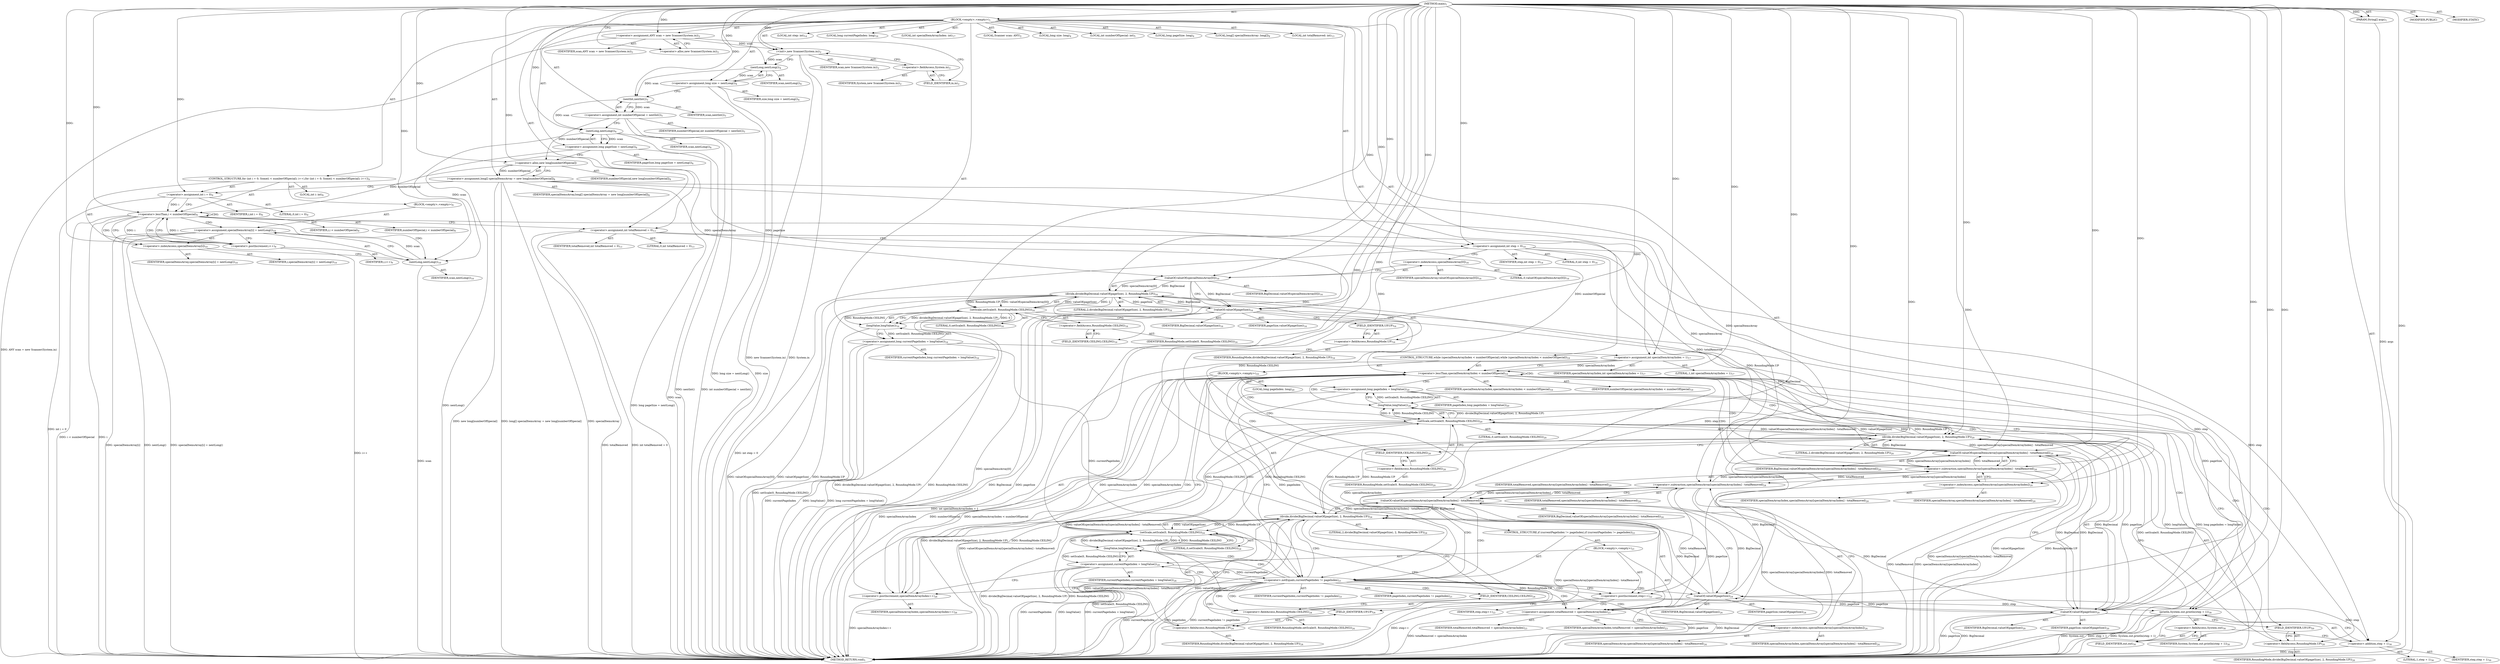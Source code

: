 digraph "main" {  
"19" [label = <(METHOD,main)<SUB>1</SUB>> ]
"20" [label = <(PARAM,String[] args)<SUB>1</SUB>> ]
"21" [label = <(BLOCK,&lt;empty&gt;,&lt;empty&gt;)<SUB>1</SUB>> ]
"4" [label = <(LOCAL,Scanner scan: ANY)<SUB>2</SUB>> ]
"22" [label = <(&lt;operator&gt;.assignment,ANY scan = new Scanner(System.in))<SUB>2</SUB>> ]
"23" [label = <(IDENTIFIER,scan,ANY scan = new Scanner(System.in))<SUB>2</SUB>> ]
"24" [label = <(&lt;operator&gt;.alloc,new Scanner(System.in))<SUB>2</SUB>> ]
"25" [label = <(&lt;init&gt;,new Scanner(System.in))<SUB>2</SUB>> ]
"3" [label = <(IDENTIFIER,scan,new Scanner(System.in))<SUB>2</SUB>> ]
"26" [label = <(&lt;operator&gt;.fieldAccess,System.in)<SUB>2</SUB>> ]
"27" [label = <(IDENTIFIER,System,new Scanner(System.in))<SUB>2</SUB>> ]
"28" [label = <(FIELD_IDENTIFIER,in,in)<SUB>2</SUB>> ]
"29" [label = <(LOCAL,long size: long)<SUB>4</SUB>> ]
"30" [label = <(&lt;operator&gt;.assignment,long size = nextLong())<SUB>4</SUB>> ]
"31" [label = <(IDENTIFIER,size,long size = nextLong())<SUB>4</SUB>> ]
"32" [label = <(nextLong,nextLong())<SUB>4</SUB>> ]
"33" [label = <(IDENTIFIER,scan,nextLong())<SUB>4</SUB>> ]
"34" [label = <(LOCAL,int numberOfSpecial: int)<SUB>5</SUB>> ]
"35" [label = <(&lt;operator&gt;.assignment,int numberOfSpecial = nextInt())<SUB>5</SUB>> ]
"36" [label = <(IDENTIFIER,numberOfSpecial,int numberOfSpecial = nextInt())<SUB>5</SUB>> ]
"37" [label = <(nextInt,nextInt())<SUB>5</SUB>> ]
"38" [label = <(IDENTIFIER,scan,nextInt())<SUB>5</SUB>> ]
"39" [label = <(LOCAL,long pageSize: long)<SUB>6</SUB>> ]
"40" [label = <(&lt;operator&gt;.assignment,long pageSize = nextLong())<SUB>6</SUB>> ]
"41" [label = <(IDENTIFIER,pageSize,long pageSize = nextLong())<SUB>6</SUB>> ]
"42" [label = <(nextLong,nextLong())<SUB>6</SUB>> ]
"43" [label = <(IDENTIFIER,scan,nextLong())<SUB>6</SUB>> ]
"44" [label = <(LOCAL,long[] specialItemsArray: long[])<SUB>8</SUB>> ]
"45" [label = <(&lt;operator&gt;.assignment,long[] specialItemsArray = new long[numberOfSpecial])<SUB>8</SUB>> ]
"46" [label = <(IDENTIFIER,specialItemsArray,long[] specialItemsArray = new long[numberOfSpecial])<SUB>8</SUB>> ]
"47" [label = <(&lt;operator&gt;.alloc,new long[numberOfSpecial])> ]
"48" [label = <(IDENTIFIER,numberOfSpecial,new long[numberOfSpecial])<SUB>8</SUB>> ]
"49" [label = <(CONTROL_STRUCTURE,for (int i = 0; Some(i &lt; numberOfSpecial); i++),for (int i = 0; Some(i &lt; numberOfSpecial); i++))<SUB>9</SUB>> ]
"50" [label = <(LOCAL,int i: int)<SUB>9</SUB>> ]
"51" [label = <(&lt;operator&gt;.assignment,int i = 0)<SUB>9</SUB>> ]
"52" [label = <(IDENTIFIER,i,int i = 0)<SUB>9</SUB>> ]
"53" [label = <(LITERAL,0,int i = 0)<SUB>9</SUB>> ]
"54" [label = <(&lt;operator&gt;.lessThan,i &lt; numberOfSpecial)<SUB>9</SUB>> ]
"55" [label = <(IDENTIFIER,i,i &lt; numberOfSpecial)<SUB>9</SUB>> ]
"56" [label = <(IDENTIFIER,numberOfSpecial,i &lt; numberOfSpecial)<SUB>9</SUB>> ]
"57" [label = <(&lt;operator&gt;.postIncrement,i++)<SUB>9</SUB>> ]
"58" [label = <(IDENTIFIER,i,i++)<SUB>9</SUB>> ]
"59" [label = <(BLOCK,&lt;empty&gt;,&lt;empty&gt;)<SUB>9</SUB>> ]
"60" [label = <(&lt;operator&gt;.assignment,specialItemsArray[i] = nextLong())<SUB>10</SUB>> ]
"61" [label = <(&lt;operator&gt;.indexAccess,specialItemsArray[i])<SUB>10</SUB>> ]
"62" [label = <(IDENTIFIER,specialItemsArray,specialItemsArray[i] = nextLong())<SUB>10</SUB>> ]
"63" [label = <(IDENTIFIER,i,specialItemsArray[i] = nextLong())<SUB>10</SUB>> ]
"64" [label = <(nextLong,nextLong())<SUB>10</SUB>> ]
"65" [label = <(IDENTIFIER,scan,nextLong())<SUB>10</SUB>> ]
"66" [label = <(LOCAL,int totalRemoved: int)<SUB>13</SUB>> ]
"67" [label = <(&lt;operator&gt;.assignment,int totalRemoved = 0)<SUB>13</SUB>> ]
"68" [label = <(IDENTIFIER,totalRemoved,int totalRemoved = 0)<SUB>13</SUB>> ]
"69" [label = <(LITERAL,0,int totalRemoved = 0)<SUB>13</SUB>> ]
"70" [label = <(LOCAL,int step: int)<SUB>14</SUB>> ]
"71" [label = <(&lt;operator&gt;.assignment,int step = 0)<SUB>14</SUB>> ]
"72" [label = <(IDENTIFIER,step,int step = 0)<SUB>14</SUB>> ]
"73" [label = <(LITERAL,0,int step = 0)<SUB>14</SUB>> ]
"74" [label = <(LOCAL,long currentPageIndex: long)<SUB>16</SUB>> ]
"75" [label = <(&lt;operator&gt;.assignment,long currentPageIndex = longValue())<SUB>16</SUB>> ]
"76" [label = <(IDENTIFIER,currentPageIndex,long currentPageIndex = longValue())<SUB>16</SUB>> ]
"77" [label = <(longValue,longValue())<SUB>16</SUB>> ]
"78" [label = <(setScale,setScale(0, RoundingMode.CEILING))<SUB>16</SUB>> ]
"79" [label = <(divide,divide(BigDecimal.valueOf(pageSize), 2, RoundingMode.UP))<SUB>16</SUB>> ]
"80" [label = <(valueOf,valueOf(specialItemsArray[0]))<SUB>16</SUB>> ]
"81" [label = <(IDENTIFIER,BigDecimal,valueOf(specialItemsArray[0]))<SUB>16</SUB>> ]
"82" [label = <(&lt;operator&gt;.indexAccess,specialItemsArray[0])<SUB>16</SUB>> ]
"83" [label = <(IDENTIFIER,specialItemsArray,valueOf(specialItemsArray[0]))<SUB>16</SUB>> ]
"84" [label = <(LITERAL,0,valueOf(specialItemsArray[0]))<SUB>16</SUB>> ]
"85" [label = <(valueOf,valueOf(pageSize))<SUB>16</SUB>> ]
"86" [label = <(IDENTIFIER,BigDecimal,valueOf(pageSize))<SUB>16</SUB>> ]
"87" [label = <(IDENTIFIER,pageSize,valueOf(pageSize))<SUB>16</SUB>> ]
"88" [label = <(LITERAL,2,divide(BigDecimal.valueOf(pageSize), 2, RoundingMode.UP))<SUB>16</SUB>> ]
"89" [label = <(&lt;operator&gt;.fieldAccess,RoundingMode.UP)<SUB>16</SUB>> ]
"90" [label = <(IDENTIFIER,RoundingMode,divide(BigDecimal.valueOf(pageSize), 2, RoundingMode.UP))<SUB>16</SUB>> ]
"91" [label = <(FIELD_IDENTIFIER,UP,UP)<SUB>16</SUB>> ]
"92" [label = <(LITERAL,0,setScale(0, RoundingMode.CEILING))<SUB>16</SUB>> ]
"93" [label = <(&lt;operator&gt;.fieldAccess,RoundingMode.CEILING)<SUB>16</SUB>> ]
"94" [label = <(IDENTIFIER,RoundingMode,setScale(0, RoundingMode.CEILING))<SUB>16</SUB>> ]
"95" [label = <(FIELD_IDENTIFIER,CEILING,CEILING)<SUB>16</SUB>> ]
"96" [label = <(LOCAL,int specialItemArrayIndex: int)<SUB>17</SUB>> ]
"97" [label = <(&lt;operator&gt;.assignment,int specialItemArrayIndex = 1)<SUB>17</SUB>> ]
"98" [label = <(IDENTIFIER,specialItemArrayIndex,int specialItemArrayIndex = 1)<SUB>17</SUB>> ]
"99" [label = <(LITERAL,1,int specialItemArrayIndex = 1)<SUB>17</SUB>> ]
"100" [label = <(CONTROL_STRUCTURE,while (specialItemArrayIndex &lt; numberOfSpecial),while (specialItemArrayIndex &lt; numberOfSpecial))<SUB>19</SUB>> ]
"101" [label = <(&lt;operator&gt;.lessThan,specialItemArrayIndex &lt; numberOfSpecial)<SUB>19</SUB>> ]
"102" [label = <(IDENTIFIER,specialItemArrayIndex,specialItemArrayIndex &lt; numberOfSpecial)<SUB>19</SUB>> ]
"103" [label = <(IDENTIFIER,numberOfSpecial,specialItemArrayIndex &lt; numberOfSpecial)<SUB>19</SUB>> ]
"104" [label = <(BLOCK,&lt;empty&gt;,&lt;empty&gt;)<SUB>19</SUB>> ]
"105" [label = <(LOCAL,long pageIndex: long)<SUB>20</SUB>> ]
"106" [label = <(&lt;operator&gt;.assignment,long pageIndex = longValue())<SUB>20</SUB>> ]
"107" [label = <(IDENTIFIER,pageIndex,long pageIndex = longValue())<SUB>20</SUB>> ]
"108" [label = <(longValue,longValue())<SUB>20</SUB>> ]
"109" [label = <(setScale,setScale(0, RoundingMode.CEILING))<SUB>20</SUB>> ]
"110" [label = <(divide,divide(BigDecimal.valueOf(pageSize), 2, RoundingMode.UP))<SUB>20</SUB>> ]
"111" [label = <(valueOf,valueOf(specialItemsArray[specialItemArrayIndex] - totalRemoved))<SUB>20</SUB>> ]
"112" [label = <(IDENTIFIER,BigDecimal,valueOf(specialItemsArray[specialItemArrayIndex] - totalRemoved))<SUB>20</SUB>> ]
"113" [label = <(&lt;operator&gt;.subtraction,specialItemsArray[specialItemArrayIndex] - totalRemoved)<SUB>20</SUB>> ]
"114" [label = <(&lt;operator&gt;.indexAccess,specialItemsArray[specialItemArrayIndex])<SUB>20</SUB>> ]
"115" [label = <(IDENTIFIER,specialItemsArray,specialItemsArray[specialItemArrayIndex] - totalRemoved)<SUB>20</SUB>> ]
"116" [label = <(IDENTIFIER,specialItemArrayIndex,specialItemsArray[specialItemArrayIndex] - totalRemoved)<SUB>20</SUB>> ]
"117" [label = <(IDENTIFIER,totalRemoved,specialItemsArray[specialItemArrayIndex] - totalRemoved)<SUB>20</SUB>> ]
"118" [label = <(valueOf,valueOf(pageSize))<SUB>20</SUB>> ]
"119" [label = <(IDENTIFIER,BigDecimal,valueOf(pageSize))<SUB>20</SUB>> ]
"120" [label = <(IDENTIFIER,pageSize,valueOf(pageSize))<SUB>20</SUB>> ]
"121" [label = <(LITERAL,2,divide(BigDecimal.valueOf(pageSize), 2, RoundingMode.UP))<SUB>20</SUB>> ]
"122" [label = <(&lt;operator&gt;.fieldAccess,RoundingMode.UP)<SUB>20</SUB>> ]
"123" [label = <(IDENTIFIER,RoundingMode,divide(BigDecimal.valueOf(pageSize), 2, RoundingMode.UP))<SUB>20</SUB>> ]
"124" [label = <(FIELD_IDENTIFIER,UP,UP)<SUB>20</SUB>> ]
"125" [label = <(LITERAL,0,setScale(0, RoundingMode.CEILING))<SUB>20</SUB>> ]
"126" [label = <(&lt;operator&gt;.fieldAccess,RoundingMode.CEILING)<SUB>20</SUB>> ]
"127" [label = <(IDENTIFIER,RoundingMode,setScale(0, RoundingMode.CEILING))<SUB>20</SUB>> ]
"128" [label = <(FIELD_IDENTIFIER,CEILING,CEILING)<SUB>20</SUB>> ]
"129" [label = <(CONTROL_STRUCTURE,if (currentPageIndex != pageIndex),if (currentPageIndex != pageIndex))<SUB>21</SUB>> ]
"130" [label = <(&lt;operator&gt;.notEquals,currentPageIndex != pageIndex)<SUB>21</SUB>> ]
"131" [label = <(IDENTIFIER,currentPageIndex,currentPageIndex != pageIndex)<SUB>21</SUB>> ]
"132" [label = <(IDENTIFIER,pageIndex,currentPageIndex != pageIndex)<SUB>21</SUB>> ]
"133" [label = <(BLOCK,&lt;empty&gt;,&lt;empty&gt;)<SUB>21</SUB>> ]
"134" [label = <(&lt;operator&gt;.postIncrement,step++)<SUB>22</SUB>> ]
"135" [label = <(IDENTIFIER,step,step++)<SUB>22</SUB>> ]
"136" [label = <(&lt;operator&gt;.assignment,totalRemoved = specialItemArrayIndex)<SUB>23</SUB>> ]
"137" [label = <(IDENTIFIER,totalRemoved,totalRemoved = specialItemArrayIndex)<SUB>23</SUB>> ]
"138" [label = <(IDENTIFIER,specialItemArrayIndex,totalRemoved = specialItemArrayIndex)<SUB>23</SUB>> ]
"139" [label = <(&lt;operator&gt;.assignment,currentPageIndex = longValue())<SUB>24</SUB>> ]
"140" [label = <(IDENTIFIER,currentPageIndex,currentPageIndex = longValue())<SUB>24</SUB>> ]
"141" [label = <(longValue,longValue())<SUB>24</SUB>> ]
"142" [label = <(setScale,setScale(0, RoundingMode.CEILING))<SUB>24</SUB>> ]
"143" [label = <(divide,divide(BigDecimal.valueOf(pageSize), 2, RoundingMode.UP))<SUB>24</SUB>> ]
"144" [label = <(valueOf,valueOf(specialItemsArray[specialItemArrayIndex] - totalRemoved))<SUB>24</SUB>> ]
"145" [label = <(IDENTIFIER,BigDecimal,valueOf(specialItemsArray[specialItemArrayIndex] - totalRemoved))<SUB>24</SUB>> ]
"146" [label = <(&lt;operator&gt;.subtraction,specialItemsArray[specialItemArrayIndex] - totalRemoved)<SUB>24</SUB>> ]
"147" [label = <(&lt;operator&gt;.indexAccess,specialItemsArray[specialItemArrayIndex])<SUB>24</SUB>> ]
"148" [label = <(IDENTIFIER,specialItemsArray,specialItemsArray[specialItemArrayIndex] - totalRemoved)<SUB>24</SUB>> ]
"149" [label = <(IDENTIFIER,specialItemArrayIndex,specialItemsArray[specialItemArrayIndex] - totalRemoved)<SUB>24</SUB>> ]
"150" [label = <(IDENTIFIER,totalRemoved,specialItemsArray[specialItemArrayIndex] - totalRemoved)<SUB>24</SUB>> ]
"151" [label = <(valueOf,valueOf(pageSize))<SUB>24</SUB>> ]
"152" [label = <(IDENTIFIER,BigDecimal,valueOf(pageSize))<SUB>24</SUB>> ]
"153" [label = <(IDENTIFIER,pageSize,valueOf(pageSize))<SUB>24</SUB>> ]
"154" [label = <(LITERAL,2,divide(BigDecimal.valueOf(pageSize), 2, RoundingMode.UP))<SUB>24</SUB>> ]
"155" [label = <(&lt;operator&gt;.fieldAccess,RoundingMode.UP)<SUB>24</SUB>> ]
"156" [label = <(IDENTIFIER,RoundingMode,divide(BigDecimal.valueOf(pageSize), 2, RoundingMode.UP))<SUB>24</SUB>> ]
"157" [label = <(FIELD_IDENTIFIER,UP,UP)<SUB>24</SUB>> ]
"158" [label = <(LITERAL,0,setScale(0, RoundingMode.CEILING))<SUB>24</SUB>> ]
"159" [label = <(&lt;operator&gt;.fieldAccess,RoundingMode.CEILING)<SUB>24</SUB>> ]
"160" [label = <(IDENTIFIER,RoundingMode,setScale(0, RoundingMode.CEILING))<SUB>24</SUB>> ]
"161" [label = <(FIELD_IDENTIFIER,CEILING,CEILING)<SUB>24</SUB>> ]
"162" [label = <(&lt;operator&gt;.postIncrement,specialItemArrayIndex++)<SUB>26</SUB>> ]
"163" [label = <(IDENTIFIER,specialItemArrayIndex,specialItemArrayIndex++)<SUB>26</SUB>> ]
"164" [label = <(println,System.out.println(step + 1))<SUB>30</SUB>> ]
"165" [label = <(&lt;operator&gt;.fieldAccess,System.out)<SUB>30</SUB>> ]
"166" [label = <(IDENTIFIER,System,System.out.println(step + 1))<SUB>30</SUB>> ]
"167" [label = <(FIELD_IDENTIFIER,out,out)<SUB>30</SUB>> ]
"168" [label = <(&lt;operator&gt;.addition,step + 1)<SUB>30</SUB>> ]
"169" [label = <(IDENTIFIER,step,step + 1)<SUB>30</SUB>> ]
"170" [label = <(LITERAL,1,step + 1)<SUB>30</SUB>> ]
"171" [label = <(MODIFIER,PUBLIC)> ]
"172" [label = <(MODIFIER,STATIC)> ]
"173" [label = <(METHOD_RETURN,void)<SUB>1</SUB>> ]
  "19" -> "20"  [ label = "AST: "] 
  "19" -> "21"  [ label = "AST: "] 
  "19" -> "171"  [ label = "AST: "] 
  "19" -> "172"  [ label = "AST: "] 
  "19" -> "173"  [ label = "AST: "] 
  "21" -> "4"  [ label = "AST: "] 
  "21" -> "22"  [ label = "AST: "] 
  "21" -> "25"  [ label = "AST: "] 
  "21" -> "29"  [ label = "AST: "] 
  "21" -> "30"  [ label = "AST: "] 
  "21" -> "34"  [ label = "AST: "] 
  "21" -> "35"  [ label = "AST: "] 
  "21" -> "39"  [ label = "AST: "] 
  "21" -> "40"  [ label = "AST: "] 
  "21" -> "44"  [ label = "AST: "] 
  "21" -> "45"  [ label = "AST: "] 
  "21" -> "49"  [ label = "AST: "] 
  "21" -> "66"  [ label = "AST: "] 
  "21" -> "67"  [ label = "AST: "] 
  "21" -> "70"  [ label = "AST: "] 
  "21" -> "71"  [ label = "AST: "] 
  "21" -> "74"  [ label = "AST: "] 
  "21" -> "75"  [ label = "AST: "] 
  "21" -> "96"  [ label = "AST: "] 
  "21" -> "97"  [ label = "AST: "] 
  "21" -> "100"  [ label = "AST: "] 
  "21" -> "164"  [ label = "AST: "] 
  "22" -> "23"  [ label = "AST: "] 
  "22" -> "24"  [ label = "AST: "] 
  "25" -> "3"  [ label = "AST: "] 
  "25" -> "26"  [ label = "AST: "] 
  "26" -> "27"  [ label = "AST: "] 
  "26" -> "28"  [ label = "AST: "] 
  "30" -> "31"  [ label = "AST: "] 
  "30" -> "32"  [ label = "AST: "] 
  "32" -> "33"  [ label = "AST: "] 
  "35" -> "36"  [ label = "AST: "] 
  "35" -> "37"  [ label = "AST: "] 
  "37" -> "38"  [ label = "AST: "] 
  "40" -> "41"  [ label = "AST: "] 
  "40" -> "42"  [ label = "AST: "] 
  "42" -> "43"  [ label = "AST: "] 
  "45" -> "46"  [ label = "AST: "] 
  "45" -> "47"  [ label = "AST: "] 
  "47" -> "48"  [ label = "AST: "] 
  "49" -> "50"  [ label = "AST: "] 
  "49" -> "51"  [ label = "AST: "] 
  "49" -> "54"  [ label = "AST: "] 
  "49" -> "57"  [ label = "AST: "] 
  "49" -> "59"  [ label = "AST: "] 
  "51" -> "52"  [ label = "AST: "] 
  "51" -> "53"  [ label = "AST: "] 
  "54" -> "55"  [ label = "AST: "] 
  "54" -> "56"  [ label = "AST: "] 
  "57" -> "58"  [ label = "AST: "] 
  "59" -> "60"  [ label = "AST: "] 
  "60" -> "61"  [ label = "AST: "] 
  "60" -> "64"  [ label = "AST: "] 
  "61" -> "62"  [ label = "AST: "] 
  "61" -> "63"  [ label = "AST: "] 
  "64" -> "65"  [ label = "AST: "] 
  "67" -> "68"  [ label = "AST: "] 
  "67" -> "69"  [ label = "AST: "] 
  "71" -> "72"  [ label = "AST: "] 
  "71" -> "73"  [ label = "AST: "] 
  "75" -> "76"  [ label = "AST: "] 
  "75" -> "77"  [ label = "AST: "] 
  "77" -> "78"  [ label = "AST: "] 
  "78" -> "79"  [ label = "AST: "] 
  "78" -> "92"  [ label = "AST: "] 
  "78" -> "93"  [ label = "AST: "] 
  "79" -> "80"  [ label = "AST: "] 
  "79" -> "85"  [ label = "AST: "] 
  "79" -> "88"  [ label = "AST: "] 
  "79" -> "89"  [ label = "AST: "] 
  "80" -> "81"  [ label = "AST: "] 
  "80" -> "82"  [ label = "AST: "] 
  "82" -> "83"  [ label = "AST: "] 
  "82" -> "84"  [ label = "AST: "] 
  "85" -> "86"  [ label = "AST: "] 
  "85" -> "87"  [ label = "AST: "] 
  "89" -> "90"  [ label = "AST: "] 
  "89" -> "91"  [ label = "AST: "] 
  "93" -> "94"  [ label = "AST: "] 
  "93" -> "95"  [ label = "AST: "] 
  "97" -> "98"  [ label = "AST: "] 
  "97" -> "99"  [ label = "AST: "] 
  "100" -> "101"  [ label = "AST: "] 
  "100" -> "104"  [ label = "AST: "] 
  "101" -> "102"  [ label = "AST: "] 
  "101" -> "103"  [ label = "AST: "] 
  "104" -> "105"  [ label = "AST: "] 
  "104" -> "106"  [ label = "AST: "] 
  "104" -> "129"  [ label = "AST: "] 
  "104" -> "162"  [ label = "AST: "] 
  "106" -> "107"  [ label = "AST: "] 
  "106" -> "108"  [ label = "AST: "] 
  "108" -> "109"  [ label = "AST: "] 
  "109" -> "110"  [ label = "AST: "] 
  "109" -> "125"  [ label = "AST: "] 
  "109" -> "126"  [ label = "AST: "] 
  "110" -> "111"  [ label = "AST: "] 
  "110" -> "118"  [ label = "AST: "] 
  "110" -> "121"  [ label = "AST: "] 
  "110" -> "122"  [ label = "AST: "] 
  "111" -> "112"  [ label = "AST: "] 
  "111" -> "113"  [ label = "AST: "] 
  "113" -> "114"  [ label = "AST: "] 
  "113" -> "117"  [ label = "AST: "] 
  "114" -> "115"  [ label = "AST: "] 
  "114" -> "116"  [ label = "AST: "] 
  "118" -> "119"  [ label = "AST: "] 
  "118" -> "120"  [ label = "AST: "] 
  "122" -> "123"  [ label = "AST: "] 
  "122" -> "124"  [ label = "AST: "] 
  "126" -> "127"  [ label = "AST: "] 
  "126" -> "128"  [ label = "AST: "] 
  "129" -> "130"  [ label = "AST: "] 
  "129" -> "133"  [ label = "AST: "] 
  "130" -> "131"  [ label = "AST: "] 
  "130" -> "132"  [ label = "AST: "] 
  "133" -> "134"  [ label = "AST: "] 
  "133" -> "136"  [ label = "AST: "] 
  "133" -> "139"  [ label = "AST: "] 
  "134" -> "135"  [ label = "AST: "] 
  "136" -> "137"  [ label = "AST: "] 
  "136" -> "138"  [ label = "AST: "] 
  "139" -> "140"  [ label = "AST: "] 
  "139" -> "141"  [ label = "AST: "] 
  "141" -> "142"  [ label = "AST: "] 
  "142" -> "143"  [ label = "AST: "] 
  "142" -> "158"  [ label = "AST: "] 
  "142" -> "159"  [ label = "AST: "] 
  "143" -> "144"  [ label = "AST: "] 
  "143" -> "151"  [ label = "AST: "] 
  "143" -> "154"  [ label = "AST: "] 
  "143" -> "155"  [ label = "AST: "] 
  "144" -> "145"  [ label = "AST: "] 
  "144" -> "146"  [ label = "AST: "] 
  "146" -> "147"  [ label = "AST: "] 
  "146" -> "150"  [ label = "AST: "] 
  "147" -> "148"  [ label = "AST: "] 
  "147" -> "149"  [ label = "AST: "] 
  "151" -> "152"  [ label = "AST: "] 
  "151" -> "153"  [ label = "AST: "] 
  "155" -> "156"  [ label = "AST: "] 
  "155" -> "157"  [ label = "AST: "] 
  "159" -> "160"  [ label = "AST: "] 
  "159" -> "161"  [ label = "AST: "] 
  "162" -> "163"  [ label = "AST: "] 
  "164" -> "165"  [ label = "AST: "] 
  "164" -> "168"  [ label = "AST: "] 
  "165" -> "166"  [ label = "AST: "] 
  "165" -> "167"  [ label = "AST: "] 
  "168" -> "169"  [ label = "AST: "] 
  "168" -> "170"  [ label = "AST: "] 
  "22" -> "28"  [ label = "CFG: "] 
  "25" -> "32"  [ label = "CFG: "] 
  "30" -> "37"  [ label = "CFG: "] 
  "35" -> "42"  [ label = "CFG: "] 
  "40" -> "47"  [ label = "CFG: "] 
  "45" -> "51"  [ label = "CFG: "] 
  "67" -> "71"  [ label = "CFG: "] 
  "71" -> "82"  [ label = "CFG: "] 
  "75" -> "97"  [ label = "CFG: "] 
  "97" -> "101"  [ label = "CFG: "] 
  "164" -> "173"  [ label = "CFG: "] 
  "24" -> "22"  [ label = "CFG: "] 
  "26" -> "25"  [ label = "CFG: "] 
  "32" -> "30"  [ label = "CFG: "] 
  "37" -> "35"  [ label = "CFG: "] 
  "42" -> "40"  [ label = "CFG: "] 
  "47" -> "45"  [ label = "CFG: "] 
  "51" -> "54"  [ label = "CFG: "] 
  "54" -> "61"  [ label = "CFG: "] 
  "54" -> "67"  [ label = "CFG: "] 
  "57" -> "54"  [ label = "CFG: "] 
  "77" -> "75"  [ label = "CFG: "] 
  "101" -> "114"  [ label = "CFG: "] 
  "101" -> "167"  [ label = "CFG: "] 
  "165" -> "168"  [ label = "CFG: "] 
  "168" -> "164"  [ label = "CFG: "] 
  "28" -> "26"  [ label = "CFG: "] 
  "60" -> "57"  [ label = "CFG: "] 
  "78" -> "77"  [ label = "CFG: "] 
  "106" -> "130"  [ label = "CFG: "] 
  "162" -> "101"  [ label = "CFG: "] 
  "167" -> "165"  [ label = "CFG: "] 
  "61" -> "64"  [ label = "CFG: "] 
  "64" -> "60"  [ label = "CFG: "] 
  "79" -> "95"  [ label = "CFG: "] 
  "93" -> "78"  [ label = "CFG: "] 
  "108" -> "106"  [ label = "CFG: "] 
  "130" -> "134"  [ label = "CFG: "] 
  "130" -> "162"  [ label = "CFG: "] 
  "80" -> "85"  [ label = "CFG: "] 
  "85" -> "91"  [ label = "CFG: "] 
  "89" -> "79"  [ label = "CFG: "] 
  "95" -> "93"  [ label = "CFG: "] 
  "109" -> "108"  [ label = "CFG: "] 
  "134" -> "136"  [ label = "CFG: "] 
  "136" -> "147"  [ label = "CFG: "] 
  "139" -> "162"  [ label = "CFG: "] 
  "82" -> "80"  [ label = "CFG: "] 
  "91" -> "89"  [ label = "CFG: "] 
  "110" -> "128"  [ label = "CFG: "] 
  "126" -> "109"  [ label = "CFG: "] 
  "141" -> "139"  [ label = "CFG: "] 
  "111" -> "118"  [ label = "CFG: "] 
  "118" -> "124"  [ label = "CFG: "] 
  "122" -> "110"  [ label = "CFG: "] 
  "128" -> "126"  [ label = "CFG: "] 
  "142" -> "141"  [ label = "CFG: "] 
  "113" -> "111"  [ label = "CFG: "] 
  "124" -> "122"  [ label = "CFG: "] 
  "143" -> "161"  [ label = "CFG: "] 
  "159" -> "142"  [ label = "CFG: "] 
  "114" -> "113"  [ label = "CFG: "] 
  "144" -> "151"  [ label = "CFG: "] 
  "151" -> "157"  [ label = "CFG: "] 
  "155" -> "143"  [ label = "CFG: "] 
  "161" -> "159"  [ label = "CFG: "] 
  "146" -> "144"  [ label = "CFG: "] 
  "157" -> "155"  [ label = "CFG: "] 
  "147" -> "146"  [ label = "CFG: "] 
  "19" -> "24"  [ label = "CFG: "] 
  "20" -> "173"  [ label = "DDG: args"] 
  "22" -> "173"  [ label = "DDG: ANY scan = new Scanner(System.in)"] 
  "25" -> "173"  [ label = "DDG: System.in"] 
  "25" -> "173"  [ label = "DDG: new Scanner(System.in)"] 
  "30" -> "173"  [ label = "DDG: size"] 
  "30" -> "173"  [ label = "DDG: long size = nextLong()"] 
  "35" -> "173"  [ label = "DDG: nextInt()"] 
  "35" -> "173"  [ label = "DDG: int numberOfSpecial = nextInt()"] 
  "42" -> "173"  [ label = "DDG: scan"] 
  "40" -> "173"  [ label = "DDG: nextLong()"] 
  "40" -> "173"  [ label = "DDG: long pageSize = nextLong()"] 
  "45" -> "173"  [ label = "DDG: specialItemsArray"] 
  "45" -> "173"  [ label = "DDG: new long[numberOfSpecial]"] 
  "45" -> "173"  [ label = "DDG: long[] specialItemsArray = new long[numberOfSpecial]"] 
  "51" -> "173"  [ label = "DDG: int i = 0"] 
  "54" -> "173"  [ label = "DDG: i"] 
  "54" -> "173"  [ label = "DDG: i &lt; numberOfSpecial"] 
  "67" -> "173"  [ label = "DDG: totalRemoved"] 
  "67" -> "173"  [ label = "DDG: int totalRemoved = 0"] 
  "71" -> "173"  [ label = "DDG: int step = 0"] 
  "75" -> "173"  [ label = "DDG: currentPageIndex"] 
  "80" -> "173"  [ label = "DDG: specialItemsArray[0]"] 
  "79" -> "173"  [ label = "DDG: valueOf(specialItemsArray[0])"] 
  "85" -> "173"  [ label = "DDG: BigDecimal"] 
  "85" -> "173"  [ label = "DDG: pageSize"] 
  "79" -> "173"  [ label = "DDG: valueOf(pageSize)"] 
  "79" -> "173"  [ label = "DDG: RoundingMode.UP"] 
  "78" -> "173"  [ label = "DDG: divide(BigDecimal.valueOf(pageSize), 2, RoundingMode.UP)"] 
  "78" -> "173"  [ label = "DDG: RoundingMode.CEILING"] 
  "77" -> "173"  [ label = "DDG: setScale(0, RoundingMode.CEILING)"] 
  "75" -> "173"  [ label = "DDG: longValue()"] 
  "75" -> "173"  [ label = "DDG: long currentPageIndex = longValue()"] 
  "97" -> "173"  [ label = "DDG: int specialItemArrayIndex = 1"] 
  "101" -> "173"  [ label = "DDG: specialItemArrayIndex"] 
  "101" -> "173"  [ label = "DDG: numberOfSpecial"] 
  "101" -> "173"  [ label = "DDG: specialItemArrayIndex &lt; numberOfSpecial"] 
  "164" -> "173"  [ label = "DDG: System.out"] 
  "168" -> "173"  [ label = "DDG: step"] 
  "164" -> "173"  [ label = "DDG: step + 1"] 
  "164" -> "173"  [ label = "DDG: System.out.println(step + 1)"] 
  "113" -> "173"  [ label = "DDG: specialItemsArray[specialItemArrayIndex]"] 
  "113" -> "173"  [ label = "DDG: totalRemoved"] 
  "111" -> "173"  [ label = "DDG: specialItemsArray[specialItemArrayIndex] - totalRemoved"] 
  "110" -> "173"  [ label = "DDG: valueOf(specialItemsArray[specialItemArrayIndex] - totalRemoved)"] 
  "118" -> "173"  [ label = "DDG: BigDecimal"] 
  "118" -> "173"  [ label = "DDG: pageSize"] 
  "110" -> "173"  [ label = "DDG: valueOf(pageSize)"] 
  "110" -> "173"  [ label = "DDG: RoundingMode.UP"] 
  "109" -> "173"  [ label = "DDG: divide(BigDecimal.valueOf(pageSize), 2, RoundingMode.UP)"] 
  "109" -> "173"  [ label = "DDG: RoundingMode.CEILING"] 
  "108" -> "173"  [ label = "DDG: setScale(0, RoundingMode.CEILING)"] 
  "106" -> "173"  [ label = "DDG: longValue()"] 
  "106" -> "173"  [ label = "DDG: long pageIndex = longValue()"] 
  "130" -> "173"  [ label = "DDG: currentPageIndex"] 
  "130" -> "173"  [ label = "DDG: pageIndex"] 
  "130" -> "173"  [ label = "DDG: currentPageIndex != pageIndex"] 
  "134" -> "173"  [ label = "DDG: step++"] 
  "136" -> "173"  [ label = "DDG: totalRemoved = specialItemArrayIndex"] 
  "139" -> "173"  [ label = "DDG: currentPageIndex"] 
  "146" -> "173"  [ label = "DDG: specialItemsArray[specialItemArrayIndex]"] 
  "146" -> "173"  [ label = "DDG: totalRemoved"] 
  "144" -> "173"  [ label = "DDG: specialItemsArray[specialItemArrayIndex] - totalRemoved"] 
  "143" -> "173"  [ label = "DDG: valueOf(specialItemsArray[specialItemArrayIndex] - totalRemoved)"] 
  "151" -> "173"  [ label = "DDG: BigDecimal"] 
  "151" -> "173"  [ label = "DDG: pageSize"] 
  "143" -> "173"  [ label = "DDG: valueOf(pageSize)"] 
  "143" -> "173"  [ label = "DDG: RoundingMode.UP"] 
  "142" -> "173"  [ label = "DDG: divide(BigDecimal.valueOf(pageSize), 2, RoundingMode.UP)"] 
  "142" -> "173"  [ label = "DDG: RoundingMode.CEILING"] 
  "141" -> "173"  [ label = "DDG: setScale(0, RoundingMode.CEILING)"] 
  "139" -> "173"  [ label = "DDG: longValue()"] 
  "139" -> "173"  [ label = "DDG: currentPageIndex = longValue()"] 
  "162" -> "173"  [ label = "DDG: specialItemArrayIndex++"] 
  "60" -> "173"  [ label = "DDG: specialItemsArray[i]"] 
  "64" -> "173"  [ label = "DDG: scan"] 
  "60" -> "173"  [ label = "DDG: nextLong()"] 
  "60" -> "173"  [ label = "DDG: specialItemsArray[i] = nextLong()"] 
  "57" -> "173"  [ label = "DDG: i++"] 
  "19" -> "20"  [ label = "DDG: "] 
  "19" -> "22"  [ label = "DDG: "] 
  "32" -> "30"  [ label = "DDG: scan"] 
  "37" -> "35"  [ label = "DDG: scan"] 
  "42" -> "40"  [ label = "DDG: scan"] 
  "47" -> "45"  [ label = "DDG: numberOfSpecial"] 
  "19" -> "67"  [ label = "DDG: "] 
  "19" -> "71"  [ label = "DDG: "] 
  "77" -> "75"  [ label = "DDG: setScale(0, RoundingMode.CEILING)"] 
  "19" -> "97"  [ label = "DDG: "] 
  "22" -> "25"  [ label = "DDG: scan"] 
  "19" -> "25"  [ label = "DDG: "] 
  "19" -> "51"  [ label = "DDG: "] 
  "71" -> "164"  [ label = "DDG: step"] 
  "134" -> "164"  [ label = "DDG: step"] 
  "19" -> "164"  [ label = "DDG: "] 
  "25" -> "32"  [ label = "DDG: scan"] 
  "19" -> "32"  [ label = "DDG: "] 
  "32" -> "37"  [ label = "DDG: scan"] 
  "19" -> "37"  [ label = "DDG: "] 
  "37" -> "42"  [ label = "DDG: scan"] 
  "19" -> "42"  [ label = "DDG: "] 
  "35" -> "47"  [ label = "DDG: numberOfSpecial"] 
  "19" -> "47"  [ label = "DDG: "] 
  "51" -> "54"  [ label = "DDG: i"] 
  "57" -> "54"  [ label = "DDG: i"] 
  "19" -> "54"  [ label = "DDG: "] 
  "47" -> "54"  [ label = "DDG: numberOfSpecial"] 
  "54" -> "57"  [ label = "DDG: i"] 
  "19" -> "57"  [ label = "DDG: "] 
  "64" -> "60"  [ label = "DDG: scan"] 
  "78" -> "77"  [ label = "DDG: divide(BigDecimal.valueOf(pageSize), 2, RoundingMode.UP)"] 
  "78" -> "77"  [ label = "DDG: 0"] 
  "78" -> "77"  [ label = "DDG: RoundingMode.CEILING"] 
  "97" -> "101"  [ label = "DDG: specialItemArrayIndex"] 
  "162" -> "101"  [ label = "DDG: specialItemArrayIndex"] 
  "19" -> "101"  [ label = "DDG: "] 
  "54" -> "101"  [ label = "DDG: numberOfSpecial"] 
  "108" -> "106"  [ label = "DDG: setScale(0, RoundingMode.CEILING)"] 
  "71" -> "168"  [ label = "DDG: step"] 
  "134" -> "168"  [ label = "DDG: step"] 
  "19" -> "168"  [ label = "DDG: "] 
  "79" -> "78"  [ label = "DDG: valueOf(specialItemsArray[0])"] 
  "79" -> "78"  [ label = "DDG: valueOf(pageSize)"] 
  "79" -> "78"  [ label = "DDG: 2"] 
  "79" -> "78"  [ label = "DDG: RoundingMode.UP"] 
  "19" -> "78"  [ label = "DDG: "] 
  "101" -> "162"  [ label = "DDG: specialItemArrayIndex"] 
  "19" -> "162"  [ label = "DDG: "] 
  "42" -> "64"  [ label = "DDG: scan"] 
  "19" -> "64"  [ label = "DDG: "] 
  "80" -> "79"  [ label = "DDG: BigDecimal"] 
  "80" -> "79"  [ label = "DDG: specialItemsArray[0]"] 
  "85" -> "79"  [ label = "DDG: BigDecimal"] 
  "85" -> "79"  [ label = "DDG: pageSize"] 
  "19" -> "79"  [ label = "DDG: "] 
  "109" -> "108"  [ label = "DDG: divide(BigDecimal.valueOf(pageSize), 2, RoundingMode.UP)"] 
  "109" -> "108"  [ label = "DDG: 0"] 
  "109" -> "108"  [ label = "DDG: RoundingMode.CEILING"] 
  "75" -> "130"  [ label = "DDG: currentPageIndex"] 
  "139" -> "130"  [ label = "DDG: currentPageIndex"] 
  "19" -> "130"  [ label = "DDG: "] 
  "106" -> "130"  [ label = "DDG: pageIndex"] 
  "101" -> "136"  [ label = "DDG: specialItemArrayIndex"] 
  "19" -> "136"  [ label = "DDG: "] 
  "141" -> "139"  [ label = "DDG: setScale(0, RoundingMode.CEILING)"] 
  "19" -> "80"  [ label = "DDG: "] 
  "45" -> "80"  [ label = "DDG: specialItemsArray"] 
  "80" -> "85"  [ label = "DDG: BigDecimal"] 
  "19" -> "85"  [ label = "DDG: "] 
  "40" -> "85"  [ label = "DDG: pageSize"] 
  "110" -> "109"  [ label = "DDG: valueOf(specialItemsArray[specialItemArrayIndex] - totalRemoved)"] 
  "110" -> "109"  [ label = "DDG: valueOf(pageSize)"] 
  "110" -> "109"  [ label = "DDG: 2"] 
  "110" -> "109"  [ label = "DDG: RoundingMode.UP"] 
  "19" -> "109"  [ label = "DDG: "] 
  "78" -> "109"  [ label = "DDG: RoundingMode.CEILING"] 
  "142" -> "109"  [ label = "DDG: RoundingMode.CEILING"] 
  "71" -> "134"  [ label = "DDG: step"] 
  "19" -> "134"  [ label = "DDG: "] 
  "111" -> "110"  [ label = "DDG: BigDecimal"] 
  "111" -> "110"  [ label = "DDG: specialItemsArray[specialItemArrayIndex] - totalRemoved"] 
  "118" -> "110"  [ label = "DDG: BigDecimal"] 
  "118" -> "110"  [ label = "DDG: pageSize"] 
  "19" -> "110"  [ label = "DDG: "] 
  "79" -> "110"  [ label = "DDG: RoundingMode.UP"] 
  "143" -> "110"  [ label = "DDG: RoundingMode.UP"] 
  "142" -> "141"  [ label = "DDG: divide(BigDecimal.valueOf(pageSize), 2, RoundingMode.UP)"] 
  "142" -> "141"  [ label = "DDG: 0"] 
  "142" -> "141"  [ label = "DDG: RoundingMode.CEILING"] 
  "85" -> "111"  [ label = "DDG: BigDecimal"] 
  "118" -> "111"  [ label = "DDG: BigDecimal"] 
  "151" -> "111"  [ label = "DDG: BigDecimal"] 
  "19" -> "111"  [ label = "DDG: "] 
  "113" -> "111"  [ label = "DDG: specialItemsArray[specialItemArrayIndex]"] 
  "113" -> "111"  [ label = "DDG: totalRemoved"] 
  "111" -> "118"  [ label = "DDG: BigDecimal"] 
  "19" -> "118"  [ label = "DDG: "] 
  "85" -> "118"  [ label = "DDG: pageSize"] 
  "151" -> "118"  [ label = "DDG: pageSize"] 
  "143" -> "142"  [ label = "DDG: valueOf(specialItemsArray[specialItemArrayIndex] - totalRemoved)"] 
  "143" -> "142"  [ label = "DDG: valueOf(pageSize)"] 
  "143" -> "142"  [ label = "DDG: 2"] 
  "143" -> "142"  [ label = "DDG: RoundingMode.UP"] 
  "19" -> "142"  [ label = "DDG: "] 
  "109" -> "142"  [ label = "DDG: RoundingMode.CEILING"] 
  "45" -> "113"  [ label = "DDG: specialItemsArray"] 
  "146" -> "113"  [ label = "DDG: specialItemsArray[specialItemArrayIndex]"] 
  "67" -> "113"  [ label = "DDG: totalRemoved"] 
  "146" -> "113"  [ label = "DDG: totalRemoved"] 
  "19" -> "113"  [ label = "DDG: "] 
  "144" -> "143"  [ label = "DDG: BigDecimal"] 
  "144" -> "143"  [ label = "DDG: specialItemsArray[specialItemArrayIndex] - totalRemoved"] 
  "151" -> "143"  [ label = "DDG: BigDecimal"] 
  "151" -> "143"  [ label = "DDG: pageSize"] 
  "19" -> "143"  [ label = "DDG: "] 
  "110" -> "143"  [ label = "DDG: RoundingMode.UP"] 
  "118" -> "144"  [ label = "DDG: BigDecimal"] 
  "19" -> "144"  [ label = "DDG: "] 
  "146" -> "144"  [ label = "DDG: specialItemsArray[specialItemArrayIndex]"] 
  "146" -> "144"  [ label = "DDG: totalRemoved"] 
  "144" -> "151"  [ label = "DDG: BigDecimal"] 
  "19" -> "151"  [ label = "DDG: "] 
  "118" -> "151"  [ label = "DDG: pageSize"] 
  "45" -> "146"  [ label = "DDG: specialItemsArray"] 
  "113" -> "146"  [ label = "DDG: specialItemsArray[specialItemArrayIndex]"] 
  "136" -> "146"  [ label = "DDG: totalRemoved"] 
  "19" -> "146"  [ label = "DDG: "] 
  "54" -> "60"  [ label = "CDG: "] 
  "54" -> "64"  [ label = "CDG: "] 
  "54" -> "57"  [ label = "CDG: "] 
  "54" -> "54"  [ label = "CDG: "] 
  "54" -> "61"  [ label = "CDG: "] 
  "101" -> "113"  [ label = "CDG: "] 
  "101" -> "122"  [ label = "CDG: "] 
  "101" -> "128"  [ label = "CDG: "] 
  "101" -> "114"  [ label = "CDG: "] 
  "101" -> "162"  [ label = "CDG: "] 
  "101" -> "106"  [ label = "CDG: "] 
  "101" -> "101"  [ label = "CDG: "] 
  "101" -> "126"  [ label = "CDG: "] 
  "101" -> "130"  [ label = "CDG: "] 
  "101" -> "118"  [ label = "CDG: "] 
  "101" -> "110"  [ label = "CDG: "] 
  "101" -> "124"  [ label = "CDG: "] 
  "101" -> "108"  [ label = "CDG: "] 
  "101" -> "111"  [ label = "CDG: "] 
  "101" -> "109"  [ label = "CDG: "] 
  "130" -> "141"  [ label = "CDG: "] 
  "130" -> "136"  [ label = "CDG: "] 
  "130" -> "146"  [ label = "CDG: "] 
  "130" -> "161"  [ label = "CDG: "] 
  "130" -> "142"  [ label = "CDG: "] 
  "130" -> "151"  [ label = "CDG: "] 
  "130" -> "157"  [ label = "CDG: "] 
  "130" -> "159"  [ label = "CDG: "] 
  "130" -> "144"  [ label = "CDG: "] 
  "130" -> "134"  [ label = "CDG: "] 
  "130" -> "143"  [ label = "CDG: "] 
  "130" -> "147"  [ label = "CDG: "] 
  "130" -> "155"  [ label = "CDG: "] 
  "130" -> "139"  [ label = "CDG: "] 
}
